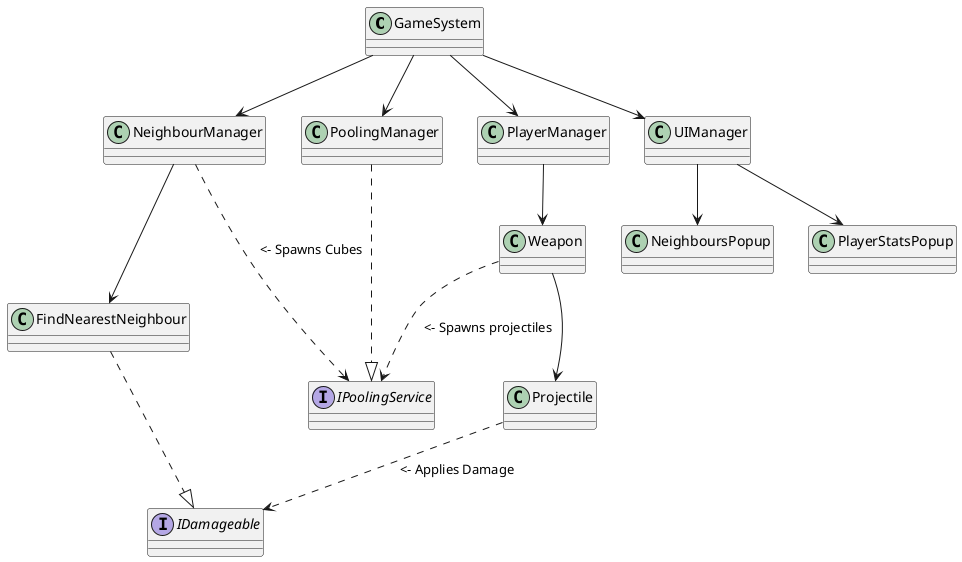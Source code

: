 ﻿@startuml

class GameSystem
class NeighbourManager
class PlayerManager
class PoolingManager
class UIManager

GameSystem --> NeighbourManager
GameSystem --> PlayerManager
GameSystem --> PoolingManager
GameSystem --> UIManager

class FindNearestNeighbour

NeighbourManager --> FindNearestNeighbour

class Weapon

PlayerManager-->Weapon

class Projectile

Weapon --> Projectile

class NeighboursPopup
class PlayerStatsPopup

UIManager-->NeighboursPopup
UIManager-->PlayerStatsPopup

interface IDamageable

FindNearestNeighbour..|>IDamageable

Projectile ..> IDamageable : <- Applies Damage

interface IPoolingService

PoolingManager ...|>IPoolingService

Weapon ..> IPoolingService : <- Spawns projectiles

NeighbourManager ...> IPoolingService : <- Spawns Cubes

@enduml
